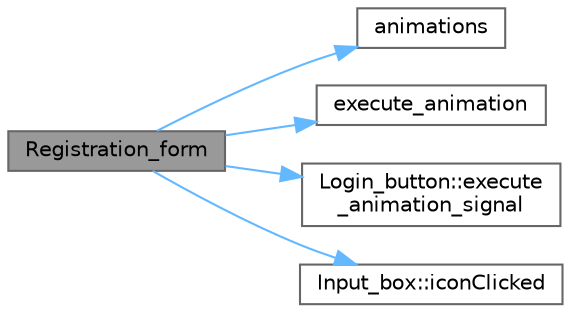 digraph "Registration_form"
{
 // LATEX_PDF_SIZE
  bgcolor="transparent";
  edge [fontname=Helvetica,fontsize=10,labelfontname=Helvetica,labelfontsize=10];
  node [fontname=Helvetica,fontsize=10,shape=box,height=0.2,width=0.4];
  rankdir="LR";
  Node1 [id="Node000001",label="Registration_form",height=0.2,width=0.4,color="gray40", fillcolor="grey60", style="filled", fontcolor="black",tooltip=" "];
  Node1 -> Node2 [id="edge1_Node000001_Node000002",color="steelblue1",style="solid",tooltip=" "];
  Node2 [id="Node000002",label="animations",height=0.2,width=0.4,color="grey40", fillcolor="white", style="filled",URL="$class_registration__form.html#ace83a5000440db8295cf96ae51d339ed",tooltip=" "];
  Node1 -> Node3 [id="edge2_Node000001_Node000003",color="steelblue1",style="solid",tooltip=" "];
  Node3 [id="Node000003",label="execute_animation",height=0.2,width=0.4,color="grey40", fillcolor="white", style="filled",URL="$class_registration__form.html#a66718ab49eaeeff4220c7d06dacf01d1",tooltip=" "];
  Node1 -> Node4 [id="edge3_Node000001_Node000004",color="steelblue1",style="solid",tooltip=" "];
  Node4 [id="Node000004",label="Login_button::execute\l_animation_signal",height=0.2,width=0.4,color="grey40", fillcolor="white", style="filled",URL="$class_login__button.html#afc7c0fd4bc2df695d8b644a8c1bfa4a3",tooltip=" "];
  Node1 -> Node5 [id="edge4_Node000001_Node000005",color="steelblue1",style="solid",tooltip=" "];
  Node5 [id="Node000005",label="Input_box::iconClicked",height=0.2,width=0.4,color="grey40", fillcolor="white", style="filled",URL="$class_input__box.html#ab4a77ea961ea054df718f81bd6bd92ef",tooltip=" "];
}
